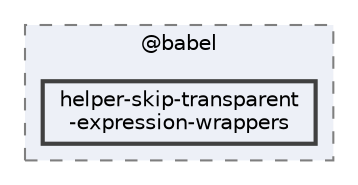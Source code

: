 digraph "pkiclassroomrescheduler/src/main/frontend/node_modules/@babel/helper-skip-transparent-expression-wrappers"
{
 // LATEX_PDF_SIZE
  bgcolor="transparent";
  edge [fontname=Helvetica,fontsize=10,labelfontname=Helvetica,labelfontsize=10];
  node [fontname=Helvetica,fontsize=10,shape=box,height=0.2,width=0.4];
  compound=true
  subgraph clusterdir_bc8070c8b402176472541bb6f0cba6df {
    graph [ bgcolor="#edf0f7", pencolor="grey50", label="@babel", fontname=Helvetica,fontsize=10 style="filled,dashed", URL="dir_bc8070c8b402176472541bb6f0cba6df.html",tooltip=""]
  dir_5e109cf9414f2bc70843bf7393c89fa7 [label="helper-skip-transparent\l-expression-wrappers", fillcolor="#edf0f7", color="grey25", style="filled,bold", URL="dir_5e109cf9414f2bc70843bf7393c89fa7.html",tooltip=""];
  }
}
